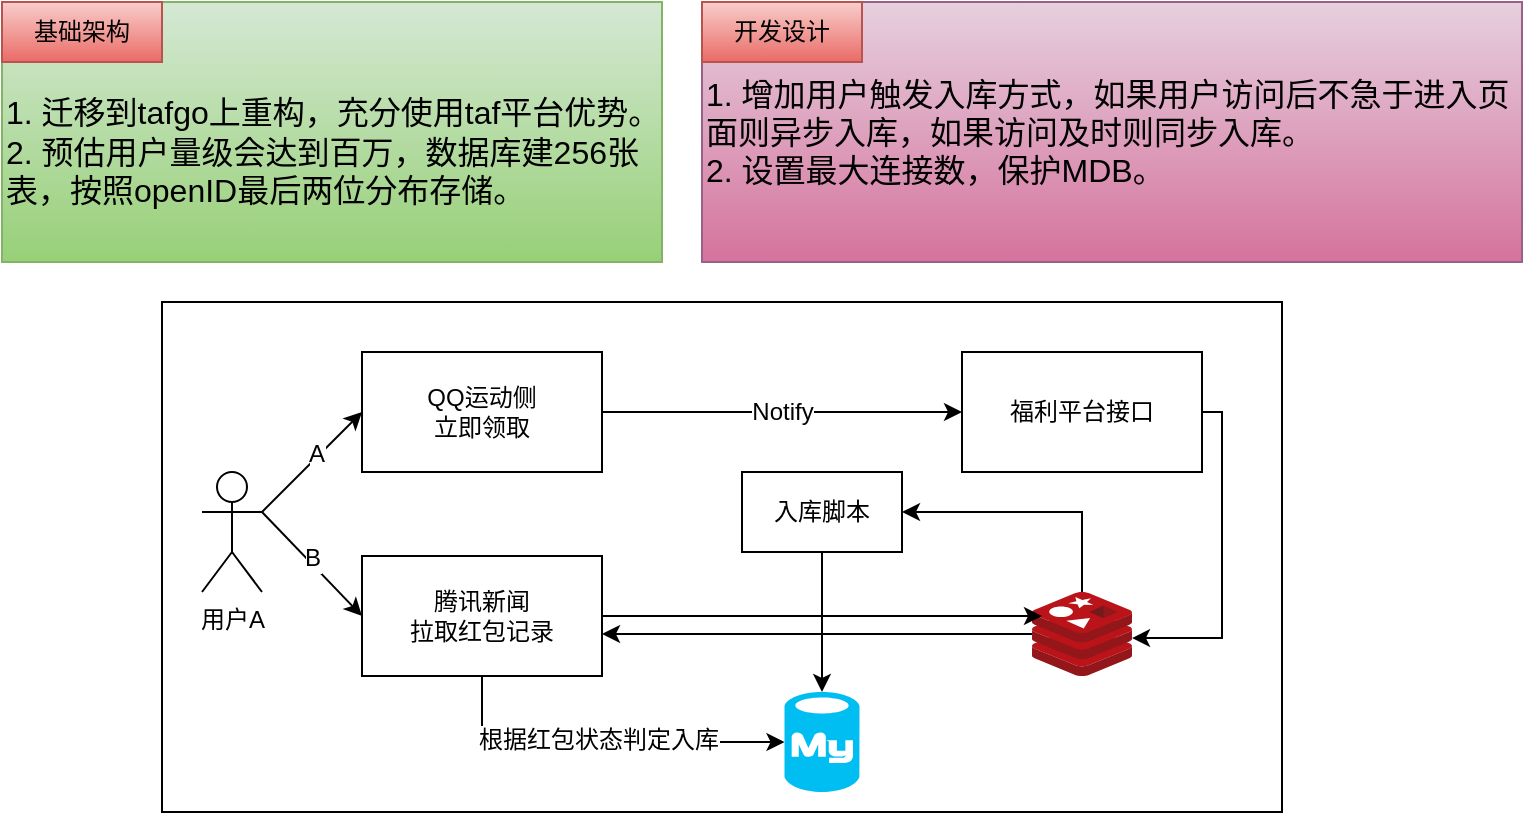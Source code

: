 <mxfile version="12.8.4" type="github">
  <diagram id="xWVgTCBhaELHGTqkrhoQ" name="Page-1">
    <mxGraphModel dx="1294" dy="1011" grid="1" gridSize="10" guides="1" tooltips="1" connect="1" arrows="1" fold="1" page="1" pageScale="1" pageWidth="1600" pageHeight="1200" math="0" shadow="0">
      <root>
        <mxCell id="0" />
        <mxCell id="1" parent="0" />
        <mxCell id="usT0yr-JCUQCWTsuMjA6-3" value="" style="rounded=0;whiteSpace=wrap;html=1;align=left;" vertex="1" parent="1">
          <mxGeometry x="140" y="400" width="560" height="255" as="geometry" />
        </mxCell>
        <mxCell id="usT0yr-JCUQCWTsuMjA6-1" value="&lt;font style=&quot;font-size: 16px&quot;&gt;&lt;br&gt;1. 迁移到tafgo上重构，充分使用taf平台优势。&lt;br&gt;2. 预估用户量级会达到百万，数据库建256张表，按照openID最后两位分布存储。&lt;/font&gt;" style="rounded=0;whiteSpace=wrap;html=1;align=left;gradientColor=#97d077;fillColor=#d5e8d4;strokeColor=#82b366;" vertex="1" parent="1">
          <mxGeometry x="60" y="250" width="330" height="130" as="geometry" />
        </mxCell>
        <mxCell id="usT0yr-JCUQCWTsuMjA6-2" value="&lt;span style=&quot;white-space: normal&quot;&gt;基础架构&lt;/span&gt;" style="rounded=0;whiteSpace=wrap;html=1;gradientColor=#ea6b66;fillColor=#f8cecc;strokeColor=#b85450;" vertex="1" parent="1">
          <mxGeometry x="60" y="250" width="80" height="30" as="geometry" />
        </mxCell>
        <mxCell id="usT0yr-JCUQCWTsuMjA6-5" value="用户A" style="shape=umlActor;verticalLabelPosition=bottom;labelBackgroundColor=#ffffff;verticalAlign=top;html=1;outlineConnect=0;" vertex="1" parent="1">
          <mxGeometry x="160" y="485" width="30" height="60" as="geometry" />
        </mxCell>
        <mxCell id="usT0yr-JCUQCWTsuMjA6-6" value="" style="endArrow=classic;html=1;exitX=1;exitY=0.333;exitDx=0;exitDy=0;exitPerimeter=0;entryX=0;entryY=0.5;entryDx=0;entryDy=0;" edge="1" parent="1" source="usT0yr-JCUQCWTsuMjA6-5" target="usT0yr-JCUQCWTsuMjA6-12">
          <mxGeometry width="50" height="50" relative="1" as="geometry">
            <mxPoint x="200" y="495" as="sourcePoint" />
            <mxPoint x="240" y="455" as="targetPoint" />
          </mxGeometry>
        </mxCell>
        <mxCell id="usT0yr-JCUQCWTsuMjA6-26" value="A" style="text;html=1;align=center;verticalAlign=middle;resizable=0;points=[];labelBackgroundColor=#ffffff;" vertex="1" connectable="0" parent="usT0yr-JCUQCWTsuMjA6-6">
          <mxGeometry x="0.12" y="2" relative="1" as="geometry">
            <mxPoint as="offset" />
          </mxGeometry>
        </mxCell>
        <mxCell id="usT0yr-JCUQCWTsuMjA6-15" value="" style="edgeStyle=orthogonalEdgeStyle;rounded=0;orthogonalLoop=1;jettySize=auto;html=1;" edge="1" parent="1" source="usT0yr-JCUQCWTsuMjA6-12" target="usT0yr-JCUQCWTsuMjA6-14">
          <mxGeometry relative="1" as="geometry" />
        </mxCell>
        <mxCell id="usT0yr-JCUQCWTsuMjA6-16" value="Notify" style="text;html=1;align=center;verticalAlign=middle;resizable=0;points=[];labelBackgroundColor=#ffffff;" vertex="1" connectable="0" parent="usT0yr-JCUQCWTsuMjA6-15">
          <mxGeometry relative="1" as="geometry">
            <mxPoint as="offset" />
          </mxGeometry>
        </mxCell>
        <mxCell id="usT0yr-JCUQCWTsuMjA6-12" value="QQ运动侧&lt;br&gt;立即领取" style="rounded=0;whiteSpace=wrap;html=1;" vertex="1" parent="1">
          <mxGeometry x="240" y="425" width="120" height="60" as="geometry" />
        </mxCell>
        <mxCell id="usT0yr-JCUQCWTsuMjA6-38" style="edgeStyle=orthogonalEdgeStyle;rounded=0;orthogonalLoop=1;jettySize=auto;html=1;entryX=1;entryY=0.548;entryDx=0;entryDy=0;entryPerimeter=0;" edge="1" parent="1" source="usT0yr-JCUQCWTsuMjA6-14" target="usT0yr-JCUQCWTsuMjA6-19">
          <mxGeometry relative="1" as="geometry">
            <Array as="points">
              <mxPoint x="670" y="455" />
              <mxPoint x="670" y="568" />
            </Array>
          </mxGeometry>
        </mxCell>
        <mxCell id="usT0yr-JCUQCWTsuMjA6-14" value="福利平台接口" style="rounded=0;whiteSpace=wrap;html=1;" vertex="1" parent="1">
          <mxGeometry x="540" y="425" width="120" height="60" as="geometry" />
        </mxCell>
        <mxCell id="usT0yr-JCUQCWTsuMjA6-30" style="edgeStyle=orthogonalEdgeStyle;rounded=0;orthogonalLoop=1;jettySize=auto;html=1;entryX=1;entryY=0.65;entryDx=0;entryDy=0;entryPerimeter=0;" edge="1" parent="1" source="usT0yr-JCUQCWTsuMjA6-19" target="usT0yr-JCUQCWTsuMjA6-24">
          <mxGeometry relative="1" as="geometry" />
        </mxCell>
        <mxCell id="usT0yr-JCUQCWTsuMjA6-37" style="edgeStyle=orthogonalEdgeStyle;rounded=0;orthogonalLoop=1;jettySize=auto;html=1;entryX=1;entryY=0.5;entryDx=0;entryDy=0;" edge="1" parent="1" source="usT0yr-JCUQCWTsuMjA6-19" target="usT0yr-JCUQCWTsuMjA6-23">
          <mxGeometry relative="1" as="geometry">
            <Array as="points">
              <mxPoint x="600" y="505" />
            </Array>
          </mxGeometry>
        </mxCell>
        <mxCell id="usT0yr-JCUQCWTsuMjA6-19" value="" style="aspect=fixed;html=1;points=[];align=center;image;fontSize=12;image=img/lib/mscae/Cache_Redis_Product.svg;" vertex="1" parent="1">
          <mxGeometry x="575" y="545" width="50" height="42" as="geometry" />
        </mxCell>
        <mxCell id="usT0yr-JCUQCWTsuMjA6-39" style="edgeStyle=orthogonalEdgeStyle;rounded=0;orthogonalLoop=1;jettySize=auto;html=1;entryX=0.5;entryY=0;entryDx=0;entryDy=0;entryPerimeter=0;" edge="1" parent="1" source="usT0yr-JCUQCWTsuMjA6-23" target="usT0yr-JCUQCWTsuMjA6-32">
          <mxGeometry relative="1" as="geometry" />
        </mxCell>
        <mxCell id="usT0yr-JCUQCWTsuMjA6-23" value="入库脚本" style="rounded=0;whiteSpace=wrap;html=1;" vertex="1" parent="1">
          <mxGeometry x="430" y="485" width="80" height="40" as="geometry" />
        </mxCell>
        <mxCell id="usT0yr-JCUQCWTsuMjA6-29" value="" style="edgeStyle=orthogonalEdgeStyle;rounded=0;orthogonalLoop=1;jettySize=auto;html=1;entryX=0.1;entryY=0.286;entryDx=0;entryDy=0;entryPerimeter=0;" edge="1" parent="1" source="usT0yr-JCUQCWTsuMjA6-24" target="usT0yr-JCUQCWTsuMjA6-19">
          <mxGeometry relative="1" as="geometry">
            <mxPoint x="440" y="557" as="targetPoint" />
          </mxGeometry>
        </mxCell>
        <mxCell id="usT0yr-JCUQCWTsuMjA6-35" style="edgeStyle=orthogonalEdgeStyle;rounded=0;orthogonalLoop=1;jettySize=auto;html=1;entryX=0;entryY=0.5;entryDx=0;entryDy=0;entryPerimeter=0;exitX=0.5;exitY=1;exitDx=0;exitDy=0;" edge="1" parent="1" source="usT0yr-JCUQCWTsuMjA6-24" target="usT0yr-JCUQCWTsuMjA6-32">
          <mxGeometry relative="1" as="geometry" />
        </mxCell>
        <mxCell id="usT0yr-JCUQCWTsuMjA6-36" value="根据红包状态判定入库" style="text;html=1;align=center;verticalAlign=middle;resizable=0;points=[];labelBackgroundColor=#ffffff;" vertex="1" connectable="0" parent="usT0yr-JCUQCWTsuMjA6-35">
          <mxGeometry x="-0.011" y="1" relative="1" as="geometry">
            <mxPoint as="offset" />
          </mxGeometry>
        </mxCell>
        <mxCell id="usT0yr-JCUQCWTsuMjA6-24" value="腾讯新闻&lt;br&gt;拉取红包记录" style="rounded=0;whiteSpace=wrap;html=1;" vertex="1" parent="1">
          <mxGeometry x="240" y="527" width="120" height="60" as="geometry" />
        </mxCell>
        <mxCell id="usT0yr-JCUQCWTsuMjA6-32" value="" style="verticalLabelPosition=bottom;html=1;verticalAlign=top;align=center;strokeColor=none;fillColor=#00BEF2;shape=mxgraph.azure.mysql_database;" vertex="1" parent="1">
          <mxGeometry x="451.25" y="595" width="37.5" height="50" as="geometry" />
        </mxCell>
        <mxCell id="usT0yr-JCUQCWTsuMjA6-40" value="" style="endArrow=classic;html=1;exitX=1;exitY=0.333;exitDx=0;exitDy=0;exitPerimeter=0;entryX=0;entryY=0.5;entryDx=0;entryDy=0;" edge="1" parent="1" source="usT0yr-JCUQCWTsuMjA6-5" target="usT0yr-JCUQCWTsuMjA6-24">
          <mxGeometry width="50" height="50" relative="1" as="geometry">
            <mxPoint x="310" y="325" as="sourcePoint" />
            <mxPoint x="370" y="275" as="targetPoint" />
          </mxGeometry>
        </mxCell>
        <mxCell id="usT0yr-JCUQCWTsuMjA6-41" value="B" style="text;html=1;align=center;verticalAlign=middle;resizable=0;points=[];labelBackgroundColor=#ffffff;" vertex="1" connectable="0" parent="usT0yr-JCUQCWTsuMjA6-40">
          <mxGeometry x="-0.06" y="2" relative="1" as="geometry">
            <mxPoint as="offset" />
          </mxGeometry>
        </mxCell>
        <mxCell id="usT0yr-JCUQCWTsuMjA6-42" value="&lt;font style=&quot;font-size: 16px&quot;&gt;1. 增加用户触发入库方式，如果用户访问后不急于进入页面则异步入库，如果访问及时则同步入库。&lt;br&gt;2. 设置最大连接数，保护MDB。&lt;/font&gt;" style="rounded=0;whiteSpace=wrap;html=1;align=left;gradientColor=#d5739d;fillColor=#e6d0de;strokeColor=#996185;" vertex="1" parent="1">
          <mxGeometry x="410" y="250" width="410" height="130" as="geometry" />
        </mxCell>
        <mxCell id="usT0yr-JCUQCWTsuMjA6-43" value="开发设计" style="rounded=0;whiteSpace=wrap;html=1;gradientColor=#ea6b66;fillColor=#f8cecc;strokeColor=#b85450;" vertex="1" parent="1">
          <mxGeometry x="410" y="250" width="80" height="30" as="geometry" />
        </mxCell>
      </root>
    </mxGraphModel>
  </diagram>
</mxfile>
